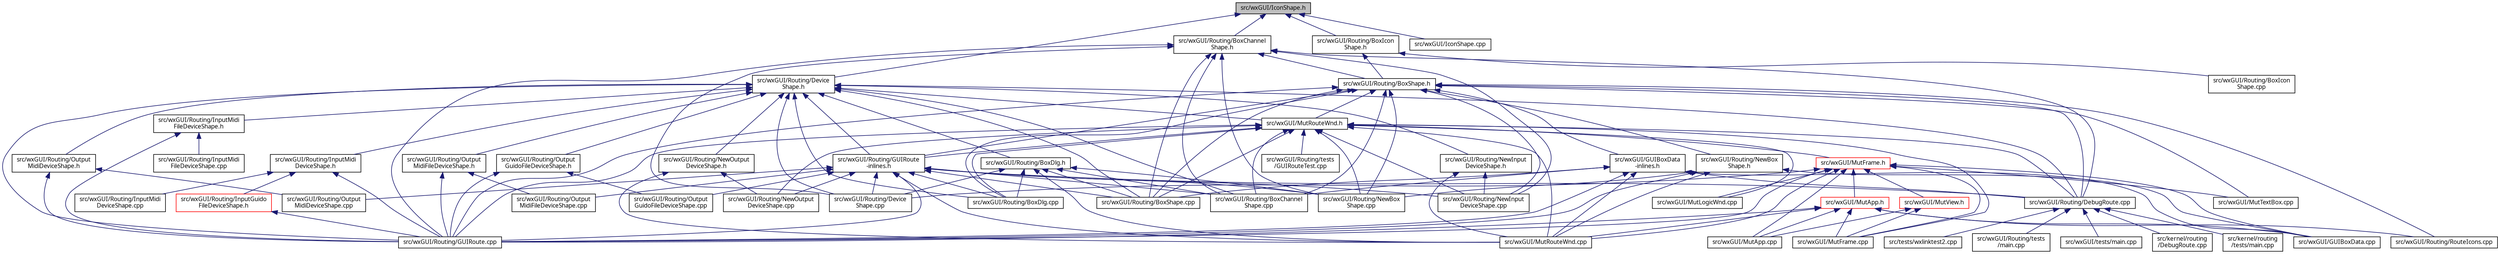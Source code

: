 digraph "src/wxGUI/IconShape.h"
{
  edge [fontname="Sans",fontsize="10",labelfontname="Sans",labelfontsize="10"];
  node [fontname="Sans",fontsize="10",shape=record];
  Node35 [label="src/wxGUI/IconShape.h",height=0.2,width=0.4,color="black", fillcolor="grey75", style="filled", fontcolor="black"];
  Node35 -> Node36 [dir="back",color="midnightblue",fontsize="10",style="solid",fontname="Sans"];
  Node36 [label="src/wxGUI/Routing/Device\lShape.h",height=0.2,width=0.4,color="black", fillcolor="white", style="filled",URL="$d9/d4d/DeviceShape_8h.html",tooltip="Device shape base class for route window. "];
  Node36 -> Node37 [dir="back",color="midnightblue",fontsize="10",style="solid",fontname="Sans"];
  Node37 [label="src/wxGUI/MutRouteWnd.h",height=0.2,width=0.4,color="black", fillcolor="white", style="filled",URL="$d3/dd7/MutRouteWnd_8h.html"];
  Node37 -> Node38 [dir="back",color="midnightblue",fontsize="10",style="solid",fontname="Sans"];
  Node38 [label="src/wxGUI/MutFrame.h",height=0.2,width=0.4,color="red", fillcolor="white", style="filled",URL="$dd/db5/MutFrame_8h.html"];
  Node38 -> Node39 [dir="back",color="midnightblue",fontsize="10",style="solid",fontname="Sans"];
  Node39 [label="src/wxGUI/MutApp.h",height=0.2,width=0.4,color="red", fillcolor="white", style="filled",URL="$db/dc1/MutApp_8h.html"];
  Node39 -> Node41 [dir="back",color="midnightblue",fontsize="10",style="solid",fontname="Sans"];
  Node41 [label="src/wxGUI/GUIBoxData.cpp",height=0.2,width=0.4,color="black", fillcolor="white", style="filled",URL="$d2/dd3/GUIBoxData_8cpp.html"];
  Node39 -> Node43 [dir="back",color="midnightblue",fontsize="10",style="solid",fontname="Sans"];
  Node43 [label="src/wxGUI/MutApp.cpp",height=0.2,width=0.4,color="black", fillcolor="white", style="filled",URL="$d5/d1c/MutApp_8cpp.html",tooltip="Mutabor Application. "];
  Node39 -> Node49 [dir="back",color="midnightblue",fontsize="10",style="solid",fontname="Sans"];
  Node49 [label="src/wxGUI/MutFrame.cpp",height=0.2,width=0.4,color="black", fillcolor="white", style="filled",URL="$dc/df3/MutFrame_8cpp.html",tooltip="Mutabor Frame. "];
  Node39 -> Node50 [dir="back",color="midnightblue",fontsize="10",style="solid",fontname="Sans"];
  Node50 [label="src/wxGUI/MutRouteWnd.cpp",height=0.2,width=0.4,color="black", fillcolor="white", style="filled",URL="$dc/def/MutRouteWnd_8cpp.html",tooltip="Routing window. "];
  Node39 -> Node52 [dir="back",color="midnightblue",fontsize="10",style="solid",fontname="Sans"];
  Node52 [label="src/wxGUI/Routing/GUIRoute.cpp",height=0.2,width=0.4,color="black", fillcolor="white", style="filled",URL="$d4/dee/GUIRoute_8cpp.html"];
  Node39 -> Node53 [dir="back",color="midnightblue",fontsize="10",style="solid",fontname="Sans"];
  Node53 [label="src/wxGUI/Routing/RouteIcons.cpp",height=0.2,width=0.4,color="black", fillcolor="white", style="filled",URL="$d1/d28/RouteIcons_8cpp.html",tooltip="Devices base classes. "];
  Node38 -> Node41 [dir="back",color="midnightblue",fontsize="10",style="solid",fontname="Sans"];
  Node38 -> Node43 [dir="back",color="midnightblue",fontsize="10",style="solid",fontname="Sans"];
  Node38 -> Node54 [dir="back",color="midnightblue",fontsize="10",style="solid",fontname="Sans"];
  Node54 [label="src/wxGUI/MutView.h",height=0.2,width=0.4,color="red", fillcolor="white", style="filled",URL="$d0/d9e/MutView_8h.html"];
  Node54 -> Node43 [dir="back",color="midnightblue",fontsize="10",style="solid",fontname="Sans"];
  Node54 -> Node49 [dir="back",color="midnightblue",fontsize="10",style="solid",fontname="Sans"];
  Node38 -> Node49 [dir="back",color="midnightblue",fontsize="10",style="solid",fontname="Sans"];
  Node38 -> Node56 [dir="back",color="midnightblue",fontsize="10",style="solid",fontname="Sans"];
  Node56 [label="src/wxGUI/MutLogicWnd.cpp",height=0.2,width=0.4,color="black", fillcolor="white", style="filled",URL="$df/d11/MutLogicWnd_8cpp.html",tooltip="Logic window. "];
  Node38 -> Node50 [dir="back",color="midnightblue",fontsize="10",style="solid",fontname="Sans"];
  Node38 -> Node57 [dir="back",color="midnightblue",fontsize="10",style="solid",fontname="Sans"];
  Node57 [label="src/wxGUI/MutTextBox.cpp",height=0.2,width=0.4,color="black", fillcolor="white", style="filled",URL="$df/d3c/MutTextBox_8cpp.html",tooltip="Textbox for Lists. "];
  Node38 -> Node58 [dir="back",color="midnightblue",fontsize="10",style="solid",fontname="Sans"];
  Node58 [label="src/wxGUI/Routing/Device\lShape.cpp",height=0.2,width=0.4,color="black", fillcolor="white", style="filled",URL="$d9/d94/DeviceShape_8cpp.html",tooltip="Device shape base class for route window. "];
  Node38 -> Node52 [dir="back",color="midnightblue",fontsize="10",style="solid",fontname="Sans"];
  Node37 -> Node49 [dir="back",color="midnightblue",fontsize="10",style="solid",fontname="Sans"];
  Node37 -> Node56 [dir="back",color="midnightblue",fontsize="10",style="solid",fontname="Sans"];
  Node37 -> Node50 [dir="back",color="midnightblue",fontsize="10",style="solid",fontname="Sans"];
  Node37 -> Node59 [dir="back",color="midnightblue",fontsize="10",style="solid",fontname="Sans"];
  Node59 [label="src/wxGUI/Routing/GUIRoute\l-inlines.h",height=0.2,width=0.4,color="black", fillcolor="white", style="filled",URL="$d2/d73/GUIRoute-inlines_8h.html"];
  Node59 -> Node50 [dir="back",color="midnightblue",fontsize="10",style="solid",fontname="Sans"];
  Node59 -> Node60 [dir="back",color="midnightblue",fontsize="10",style="solid",fontname="Sans"];
  Node60 [label="src/wxGUI/Routing/BoxChannel\lShape.cpp",height=0.2,width=0.4,color="black", fillcolor="white", style="filled",URL="$d9/d24/BoxChannelShape_8cpp.html",tooltip="Box shape for route window. "];
  Node59 -> Node61 [dir="back",color="midnightblue",fontsize="10",style="solid",fontname="Sans"];
  Node61 [label="src/wxGUI/Routing/BoxDlg.cpp",height=0.2,width=0.4,color="black", fillcolor="white", style="filled",URL="$d3/d2a/BoxDlg_8cpp.html",tooltip="Box dialog. "];
  Node59 -> Node62 [dir="back",color="midnightblue",fontsize="10",style="solid",fontname="Sans"];
  Node62 [label="src/wxGUI/Routing/BoxShape.cpp",height=0.2,width=0.4,color="black", fillcolor="white", style="filled",URL="$d8/db4/BoxShape_8cpp.html",tooltip="Box shape for route window. "];
  Node59 -> Node63 [dir="back",color="midnightblue",fontsize="10",style="solid",fontname="Sans"];
  Node63 [label="src/wxGUI/Routing/DebugRoute.cpp",height=0.2,width=0.4,color="black", fillcolor="white", style="filled",URL="$dc/de8/wxGUI_2Routing_2DebugRoute_8cpp.html",tooltip="Debug functions for routing system. "];
  Node63 -> Node64 [dir="back",color="midnightblue",fontsize="10",style="solid",fontname="Sans"];
  Node64 [label="src/kernel/routing\l/DebugRoute.cpp",height=0.2,width=0.4,color="black", fillcolor="white", style="filled",URL="$d8/d1c/kernel_2routing_2DebugRoute_8cpp.html"];
  Node63 -> Node65 [dir="back",color="midnightblue",fontsize="10",style="solid",fontname="Sans"];
  Node65 [label="src/kernel/routing\l/tests/main.cpp",height=0.2,width=0.4,color="black", fillcolor="white", style="filled",URL="$d1/de6/kernel_2routing_2tests_2main_8cpp.html"];
  Node63 -> Node66 [dir="back",color="midnightblue",fontsize="10",style="solid",fontname="Sans"];
  Node66 [label="src/tests/wxlinktest2.cpp",height=0.2,width=0.4,color="black", fillcolor="white", style="filled",URL="$df/d13/wxlinktest2_8cpp.html"];
  Node63 -> Node67 [dir="back",color="midnightblue",fontsize="10",style="solid",fontname="Sans"];
  Node67 [label="src/wxGUI/Routing/tests\l/main.cpp",height=0.2,width=0.4,color="black", fillcolor="white", style="filled",URL="$da/dee/wxGUI_2Routing_2tests_2main_8cpp.html"];
  Node63 -> Node68 [dir="back",color="midnightblue",fontsize="10",style="solid",fontname="Sans"];
  Node68 [label="src/wxGUI/tests/main.cpp",height=0.2,width=0.4,color="black", fillcolor="white", style="filled",URL="$d9/d27/wxGUI_2tests_2main_8cpp.html"];
  Node59 -> Node58 [dir="back",color="midnightblue",fontsize="10",style="solid",fontname="Sans"];
  Node59 -> Node52 [dir="back",color="midnightblue",fontsize="10",style="solid",fontname="Sans"];
  Node59 -> Node69 [dir="back",color="midnightblue",fontsize="10",style="solid",fontname="Sans"];
  Node69 [label="src/wxGUI/Routing/NewBox\lShape.cpp",height=0.2,width=0.4,color="black", fillcolor="white", style="filled",URL="$d8/dba/NewBoxShape_8cpp.html",tooltip="New box shape for route window. "];
  Node59 -> Node70 [dir="back",color="midnightblue",fontsize="10",style="solid",fontname="Sans"];
  Node70 [label="src/wxGUI/Routing/NewInput\lDeviceShape.cpp",height=0.2,width=0.4,color="black", fillcolor="white", style="filled",URL="$df/d62/NewInputDeviceShape_8cpp.html",tooltip="Devices Basisklassen. "];
  Node59 -> Node71 [dir="back",color="midnightblue",fontsize="10",style="solid",fontname="Sans"];
  Node71 [label="src/wxGUI/Routing/NewOutput\lDeviceShape.cpp",height=0.2,width=0.4,color="black", fillcolor="white", style="filled",URL="$d1/d73/NewOutputDeviceShape_8cpp.html",tooltip="New output device shape for route window. "];
  Node59 -> Node72 [dir="back",color="midnightblue",fontsize="10",style="solid",fontname="Sans"];
  Node72 [label="src/wxGUI/Routing/Output\lGuidoFileDeviceShape.cpp",height=0.2,width=0.4,color="black", fillcolor="white", style="filled",URL="$d3/d21/OutputGuidoFileDeviceShape_8cpp.html",tooltip="Input device shape for reading GUIDO files in the route window. "];
  Node59 -> Node73 [dir="back",color="midnightblue",fontsize="10",style="solid",fontname="Sans"];
  Node73 [label="src/wxGUI/Routing/Output\lMidiDeviceShape.cpp",height=0.2,width=0.4,color="black", fillcolor="white", style="filled",URL="$d6/d68/OutputMidiDeviceShape_8cpp.html",tooltip="MIDI input device shape for route window. "];
  Node59 -> Node74 [dir="back",color="midnightblue",fontsize="10",style="solid",fontname="Sans"];
  Node74 [label="src/wxGUI/Routing/Output\lMidiFileDeviceShape.cpp",height=0.2,width=0.4,color="black", fillcolor="white", style="filled",URL="$d5/d00/OutputMidiFileDeviceShape_8cpp.html",tooltip="Midi fiele input device shape for route window. "];
  Node37 -> Node60 [dir="back",color="midnightblue",fontsize="10",style="solid",fontname="Sans"];
  Node37 -> Node61 [dir="back",color="midnightblue",fontsize="10",style="solid",fontname="Sans"];
  Node37 -> Node62 [dir="back",color="midnightblue",fontsize="10",style="solid",fontname="Sans"];
  Node37 -> Node63 [dir="back",color="midnightblue",fontsize="10",style="solid",fontname="Sans"];
  Node37 -> Node52 [dir="back",color="midnightblue",fontsize="10",style="solid",fontname="Sans"];
  Node37 -> Node69 [dir="back",color="midnightblue",fontsize="10",style="solid",fontname="Sans"];
  Node37 -> Node70 [dir="back",color="midnightblue",fontsize="10",style="solid",fontname="Sans"];
  Node37 -> Node71 [dir="back",color="midnightblue",fontsize="10",style="solid",fontname="Sans"];
  Node37 -> Node75 [dir="back",color="midnightblue",fontsize="10",style="solid",fontname="Sans"];
  Node75 [label="src/wxGUI/Routing/tests\l/GUIRouteTest.cpp",height=0.2,width=0.4,color="black", fillcolor="white", style="filled",URL="$d9/d20/GUIRouteTest_8cpp.html"];
  Node36 -> Node76 [dir="back",color="midnightblue",fontsize="10",style="solid",fontname="Sans"];
  Node76 [label="src/wxGUI/Routing/BoxDlg.h",height=0.2,width=0.4,color="black", fillcolor="white", style="filled",URL="$d9/dd2/BoxDlg_8h.html"];
  Node76 -> Node50 [dir="back",color="midnightblue",fontsize="10",style="solid",fontname="Sans"];
  Node76 -> Node60 [dir="back",color="midnightblue",fontsize="10",style="solid",fontname="Sans"];
  Node76 -> Node61 [dir="back",color="midnightblue",fontsize="10",style="solid",fontname="Sans"];
  Node76 -> Node62 [dir="back",color="midnightblue",fontsize="10",style="solid",fontname="Sans"];
  Node76 -> Node58 [dir="back",color="midnightblue",fontsize="10",style="solid",fontname="Sans"];
  Node76 -> Node69 [dir="back",color="midnightblue",fontsize="10",style="solid",fontname="Sans"];
  Node36 -> Node77 [dir="back",color="midnightblue",fontsize="10",style="solid",fontname="Sans"];
  Node77 [label="src/wxGUI/Routing/NewInput\lDeviceShape.h",height=0.2,width=0.4,color="black", fillcolor="white", style="filled",URL="$d5/dba/NewInputDeviceShape_8h.html",tooltip="New input device shape for route window. "];
  Node77 -> Node50 [dir="back",color="midnightblue",fontsize="10",style="solid",fontname="Sans"];
  Node77 -> Node70 [dir="back",color="midnightblue",fontsize="10",style="solid",fontname="Sans"];
  Node36 -> Node78 [dir="back",color="midnightblue",fontsize="10",style="solid",fontname="Sans"];
  Node78 [label="src/wxGUI/Routing/NewOutput\lDeviceShape.h",height=0.2,width=0.4,color="black", fillcolor="white", style="filled",URL="$df/d7b/NewOutputDeviceShape_8h.html",tooltip="New output device shape for route window. "];
  Node78 -> Node50 [dir="back",color="midnightblue",fontsize="10",style="solid",fontname="Sans"];
  Node78 -> Node71 [dir="back",color="midnightblue",fontsize="10",style="solid",fontname="Sans"];
  Node36 -> Node59 [dir="back",color="midnightblue",fontsize="10",style="solid",fontname="Sans"];
  Node36 -> Node60 [dir="back",color="midnightblue",fontsize="10",style="solid",fontname="Sans"];
  Node36 -> Node61 [dir="back",color="midnightblue",fontsize="10",style="solid",fontname="Sans"];
  Node36 -> Node62 [dir="back",color="midnightblue",fontsize="10",style="solid",fontname="Sans"];
  Node36 -> Node63 [dir="back",color="midnightblue",fontsize="10",style="solid",fontname="Sans"];
  Node36 -> Node58 [dir="back",color="midnightblue",fontsize="10",style="solid",fontname="Sans"];
  Node36 -> Node52 [dir="back",color="midnightblue",fontsize="10",style="solid",fontname="Sans"];
  Node36 -> Node79 [dir="back",color="midnightblue",fontsize="10",style="solid",fontname="Sans"];
  Node79 [label="src/wxGUI/Routing/Output\lMidiDeviceShape.h",height=0.2,width=0.4,color="black", fillcolor="white", style="filled",URL="$d8/dcb/OutputMidiDeviceShape_8h.html",tooltip="MIDI output device shape for route window. "];
  Node79 -> Node52 [dir="back",color="midnightblue",fontsize="10",style="solid",fontname="Sans"];
  Node79 -> Node73 [dir="back",color="midnightblue",fontsize="10",style="solid",fontname="Sans"];
  Node36 -> Node80 [dir="back",color="midnightblue",fontsize="10",style="solid",fontname="Sans"];
  Node80 [label="src/wxGUI/Routing/Output\lMidiFileDeviceShape.h",height=0.2,width=0.4,color="black", fillcolor="white", style="filled",URL="$d4/de8/OutputMidiFileDeviceShape_8h.html",tooltip="MIDI file input device shape. "];
  Node80 -> Node52 [dir="back",color="midnightblue",fontsize="10",style="solid",fontname="Sans"];
  Node80 -> Node74 [dir="back",color="midnightblue",fontsize="10",style="solid",fontname="Sans"];
  Node36 -> Node81 [dir="back",color="midnightblue",fontsize="10",style="solid",fontname="Sans"];
  Node81 [label="src/wxGUI/Routing/Output\lGuidoFileDeviceShape.h",height=0.2,width=0.4,color="black", fillcolor="white", style="filled",URL="$db/d77/OutputGuidoFileDeviceShape_8h.html",tooltip="Devices Basisklassen. "];
  Node81 -> Node52 [dir="back",color="midnightblue",fontsize="10",style="solid",fontname="Sans"];
  Node81 -> Node72 [dir="back",color="midnightblue",fontsize="10",style="solid",fontname="Sans"];
  Node36 -> Node82 [dir="back",color="midnightblue",fontsize="10",style="solid",fontname="Sans"];
  Node82 [label="src/wxGUI/Routing/InputMidi\lDeviceShape.h",height=0.2,width=0.4,color="black", fillcolor="white", style="filled",URL="$d3/d5e/InputMidiDeviceShape_8h.html",tooltip="MIDI input device shape for route window. "];
  Node82 -> Node52 [dir="back",color="midnightblue",fontsize="10",style="solid",fontname="Sans"];
  Node82 -> Node83 [dir="back",color="midnightblue",fontsize="10",style="solid",fontname="Sans"];
  Node83 [label="src/wxGUI/Routing/InputGuido\lFileDeviceShape.h",height=0.2,width=0.4,color="red", fillcolor="white", style="filled",URL="$d9/d0d/InputGuidoFileDeviceShape_8h.html",tooltip="Guido/Salieri file input device class. "];
  Node83 -> Node52 [dir="back",color="midnightblue",fontsize="10",style="solid",fontname="Sans"];
  Node82 -> Node85 [dir="back",color="midnightblue",fontsize="10",style="solid",fontname="Sans"];
  Node85 [label="src/wxGUI/Routing/InputMidi\lDeviceShape.cpp",height=0.2,width=0.4,color="black", fillcolor="white", style="filled",URL="$d1/d14/InputMidiDeviceShape_8cpp.html",tooltip="MIDI input device shape for route window. "];
  Node36 -> Node86 [dir="back",color="midnightblue",fontsize="10",style="solid",fontname="Sans"];
  Node86 [label="src/wxGUI/Routing/InputMidi\lFileDeviceShape.h",height=0.2,width=0.4,color="black", fillcolor="white", style="filled",URL="$d1/da8/InputMidiFileDeviceShape_8h.html",tooltip="MIDI file input device shape. "];
  Node86 -> Node52 [dir="back",color="midnightblue",fontsize="10",style="solid",fontname="Sans"];
  Node86 -> Node87 [dir="back",color="midnightblue",fontsize="10",style="solid",fontname="Sans"];
  Node87 [label="src/wxGUI/Routing/InputMidi\lFileDeviceShape.cpp",height=0.2,width=0.4,color="black", fillcolor="white", style="filled",URL="$d3/de3/InputMidiFileDeviceShape_8cpp.html",tooltip="Midi fiele input device shape for route window. "];
  Node35 -> Node88 [dir="back",color="midnightblue",fontsize="10",style="solid",fontname="Sans"];
  Node88 [label="src/wxGUI/Routing/BoxChannel\lShape.h",height=0.2,width=0.4,color="black", fillcolor="white", style="filled",URL="$d6/d68/BoxChannelShape_8h.html",tooltip="Box shape for route window. "];
  Node88 -> Node89 [dir="back",color="midnightblue",fontsize="10",style="solid",fontname="Sans"];
  Node89 [label="src/wxGUI/Routing/BoxShape.h",height=0.2,width=0.4,color="black", fillcolor="white", style="filled",URL="$d9/d49/BoxShape_8h.html",tooltip="Box shape for route window. "];
  Node89 -> Node37 [dir="back",color="midnightblue",fontsize="10",style="solid",fontname="Sans"];
  Node89 -> Node90 [dir="back",color="midnightblue",fontsize="10",style="solid",fontname="Sans"];
  Node90 [label="src/wxGUI/GUIBoxData\l-inlines.h",height=0.2,width=0.4,color="black", fillcolor="white", style="filled",URL="$d5/d12/GUIBoxData-inlines_8h.html"];
  Node90 -> Node41 [dir="back",color="midnightblue",fontsize="10",style="solid",fontname="Sans"];
  Node90 -> Node50 [dir="back",color="midnightblue",fontsize="10",style="solid",fontname="Sans"];
  Node90 -> Node60 [dir="back",color="midnightblue",fontsize="10",style="solid",fontname="Sans"];
  Node90 -> Node62 [dir="back",color="midnightblue",fontsize="10",style="solid",fontname="Sans"];
  Node90 -> Node63 [dir="back",color="midnightblue",fontsize="10",style="solid",fontname="Sans"];
  Node90 -> Node52 [dir="back",color="midnightblue",fontsize="10",style="solid",fontname="Sans"];
  Node89 -> Node91 [dir="back",color="midnightblue",fontsize="10",style="solid",fontname="Sans"];
  Node91 [label="src/wxGUI/Routing/NewBox\lShape.h",height=0.2,width=0.4,color="black", fillcolor="white", style="filled",URL="$d4/dcc/NewBoxShape_8h.html",tooltip="New box shape for route window. "];
  Node91 -> Node41 [dir="back",color="midnightblue",fontsize="10",style="solid",fontname="Sans"];
  Node91 -> Node50 [dir="back",color="midnightblue",fontsize="10",style="solid",fontname="Sans"];
  Node91 -> Node52 [dir="back",color="midnightblue",fontsize="10",style="solid",fontname="Sans"];
  Node91 -> Node69 [dir="back",color="midnightblue",fontsize="10",style="solid",fontname="Sans"];
  Node89 -> Node59 [dir="back",color="midnightblue",fontsize="10",style="solid",fontname="Sans"];
  Node89 -> Node57 [dir="back",color="midnightblue",fontsize="10",style="solid",fontname="Sans"];
  Node89 -> Node60 [dir="back",color="midnightblue",fontsize="10",style="solid",fontname="Sans"];
  Node89 -> Node61 [dir="back",color="midnightblue",fontsize="10",style="solid",fontname="Sans"];
  Node89 -> Node62 [dir="back",color="midnightblue",fontsize="10",style="solid",fontname="Sans"];
  Node89 -> Node63 [dir="back",color="midnightblue",fontsize="10",style="solid",fontname="Sans"];
  Node89 -> Node52 [dir="back",color="midnightblue",fontsize="10",style="solid",fontname="Sans"];
  Node89 -> Node69 [dir="back",color="midnightblue",fontsize="10",style="solid",fontname="Sans"];
  Node89 -> Node70 [dir="back",color="midnightblue",fontsize="10",style="solid",fontname="Sans"];
  Node89 -> Node53 [dir="back",color="midnightblue",fontsize="10",style="solid",fontname="Sans"];
  Node88 -> Node60 [dir="back",color="midnightblue",fontsize="10",style="solid",fontname="Sans"];
  Node88 -> Node62 [dir="back",color="midnightblue",fontsize="10",style="solid",fontname="Sans"];
  Node88 -> Node63 [dir="back",color="midnightblue",fontsize="10",style="solid",fontname="Sans"];
  Node88 -> Node58 [dir="back",color="midnightblue",fontsize="10",style="solid",fontname="Sans"];
  Node88 -> Node52 [dir="back",color="midnightblue",fontsize="10",style="solid",fontname="Sans"];
  Node88 -> Node69 [dir="back",color="midnightblue",fontsize="10",style="solid",fontname="Sans"];
  Node88 -> Node70 [dir="back",color="midnightblue",fontsize="10",style="solid",fontname="Sans"];
  Node35 -> Node92 [dir="back",color="midnightblue",fontsize="10",style="solid",fontname="Sans"];
  Node92 [label="src/wxGUI/Routing/BoxIcon\lShape.h",height=0.2,width=0.4,color="black", fillcolor="white", style="filled",URL="$d2/de0/BoxIconShape_8h.html",tooltip="Box icon shape for route window. "];
  Node92 -> Node89 [dir="back",color="midnightblue",fontsize="10",style="solid",fontname="Sans"];
  Node92 -> Node93 [dir="back",color="midnightblue",fontsize="10",style="solid",fontname="Sans"];
  Node93 [label="src/wxGUI/Routing/BoxIcon\lShape.cpp",height=0.2,width=0.4,color="black", fillcolor="white", style="filled",URL="$d7/dcb/BoxIconShape_8cpp.html",tooltip="Box icon shape for route window. "];
  Node35 -> Node94 [dir="back",color="midnightblue",fontsize="10",style="solid",fontname="Sans"];
  Node94 [label="src/wxGUI/IconShape.cpp",height=0.2,width=0.4,color="black", fillcolor="white", style="filled",URL="$dc/d76/IconShape_8cpp.html",tooltip="Icon shape. "];
}
